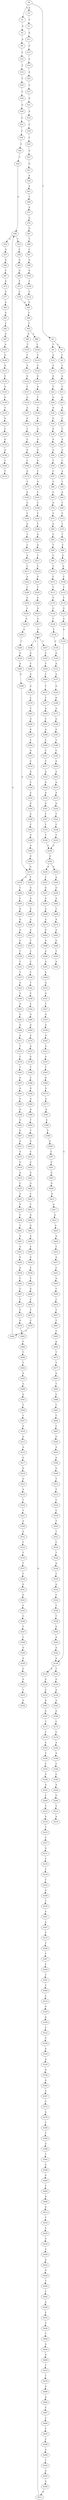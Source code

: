 strict digraph  {
	S0 -> S1 [ label = G ];
	S0 -> S2 [ label = T ];
	S0 -> S3 [ label = A ];
	S1 -> S4 [ label = C ];
	S2 -> S5 [ label = C ];
	S2 -> S6 [ label = T ];
	S3 -> S7 [ label = C ];
	S4 -> S8 [ label = A ];
	S5 -> S9 [ label = T ];
	S6 -> S10 [ label = A ];
	S7 -> S11 [ label = A ];
	S8 -> S12 [ label = C ];
	S9 -> S13 [ label = T ];
	S10 -> S14 [ label = T ];
	S11 -> S15 [ label = C ];
	S12 -> S16 [ label = T ];
	S13 -> S17 [ label = A ];
	S14 -> S18 [ label = G ];
	S15 -> S19 [ label = C ];
	S16 -> S20 [ label = T ];
	S17 -> S21 [ label = C ];
	S18 -> S22 [ label = T ];
	S19 -> S23 [ label = A ];
	S20 -> S24 [ label = C ];
	S21 -> S25 [ label = A ];
	S22 -> S26 [ label = G ];
	S23 -> S27 [ label = C ];
	S24 -> S28 [ label = G ];
	S25 -> S29 [ label = A ];
	S26 -> S30 [ label = G ];
	S27 -> S31 [ label = G ];
	S28 -> S32 [ label = C ];
	S29 -> S33 [ label = C ];
	S30 -> S34 [ label = G ];
	S31 -> S35 [ label = A ];
	S32 -> S36 [ label = T ];
	S33 -> S37 [ label = T ];
	S34 -> S38 [ label = A ];
	S35 -> S39 [ label = C ];
	S36 -> S40 [ label = C ];
	S37 -> S41 [ label = A ];
	S38 -> S42 [ label = A ];
	S39 -> S43 [ label = T ];
	S40 -> S44 [ label = T ];
	S41 -> S45 [ label = A ];
	S42 -> S46 [ label = G ];
	S43 -> S47 [ label = G ];
	S44 -> S48 [ label = G ];
	S45 -> S49 [ label = C ];
	S46 -> S50 [ label = T ];
	S47 -> S51 [ label = G ];
	S48 -> S52 [ label = A ];
	S48 -> S53 [ label = T ];
	S49 -> S54 [ label = A ];
	S50 -> S55 [ label = C ];
	S51 -> S56 [ label = A ];
	S52 -> S57 [ label = G ];
	S53 -> S58 [ label = C ];
	S54 -> S59 [ label = T ];
	S55 -> S60 [ label = C ];
	S56 -> S61 [ label = A ];
	S57 -> S62 [ label = G ];
	S58 -> S63 [ label = G ];
	S59 -> S64 [ label = A ];
	S60 -> S65 [ label = C ];
	S61 -> S66 [ label = T ];
	S62 -> S67 [ label = C ];
	S63 -> S68 [ label = G ];
	S64 -> S69 [ label = T ];
	S65 -> S70 [ label = A ];
	S66 -> S71 [ label = A ];
	S67 -> S72 [ label = G ];
	S68 -> S73 [ label = T ];
	S69 -> S74 [ label = T ];
	S70 -> S75 [ label = T ];
	S71 -> S76 [ label = G ];
	S72 -> S77 [ label = G ];
	S73 -> S78 [ label = C ];
	S74 -> S79 [ label = T ];
	S75 -> S80 [ label = G ];
	S76 -> S81 [ label = G ];
	S77 -> S82 [ label = A ];
	S78 -> S83 [ label = A ];
	S79 -> S84 [ label = T ];
	S80 -> S85 [ label = T ];
	S81 -> S86 [ label = T ];
	S82 -> S87 [ label = G ];
	S83 -> S88 [ label = C ];
	S84 -> S89 [ label = C ];
	S85 -> S90 [ label = T ];
	S86 -> S91 [ label = C ];
	S87 -> S92 [ label = C ];
	S88 -> S93 [ label = T ];
	S89 -> S94 [ label = G ];
	S90 -> S95 [ label = C ];
	S91 -> S96 [ label = G ];
	S92 -> S97 [ label = G ];
	S93 -> S98 [ label = T ];
	S93 -> S99 [ label = G ];
	S94 -> S100 [ label = A ];
	S95 -> S101 [ label = T ];
	S96 -> S102 [ label = G ];
	S97 -> S103 [ label = A ];
	S98 -> S104 [ label = C ];
	S99 -> S105 [ label = T ];
	S100 -> S106 [ label = C ];
	S101 -> S107 [ label = C ];
	S102 -> S108 [ label = T ];
	S103 -> S109 [ label = G ];
	S104 -> S110 [ label = T ];
	S105 -> S111 [ label = T ];
	S106 -> S112 [ label = T ];
	S107 -> S113 [ label = T ];
	S108 -> S114 [ label = C ];
	S109 -> S115 [ label = G ];
	S110 -> S116 [ label = C ];
	S111 -> S117 [ label = A ];
	S112 -> S118 [ label = T ];
	S113 -> S119 [ label = A ];
	S114 -> S83 [ label = A ];
	S115 -> S120 [ label = C ];
	S116 -> S121 [ label = G ];
	S117 -> S122 [ label = G ];
	S118 -> S123 [ label = G ];
	S119 -> S124 [ label = C ];
	S120 -> S125 [ label = G ];
	S121 -> S126 [ label = G ];
	S122 -> S127 [ label = C ];
	S123 -> S128 [ label = A ];
	S124 -> S129 [ label = T ];
	S125 -> S130 [ label = G ];
	S126 -> S131 [ label = C ];
	S127 -> S132 [ label = G ];
	S128 -> S133 [ label = A ];
	S129 -> S134 [ label = T ];
	S130 -> S135 [ label = T ];
	S131 -> S136 [ label = G ];
	S132 -> S137 [ label = A ];
	S133 -> S138 [ label = A ];
	S134 -> S139 [ label = C ];
	S135 -> S140 [ label = G ];
	S136 -> S141 [ label = G ];
	S137 -> S142 [ label = G ];
	S138 -> S143 [ label = A ];
	S138 -> S144 [ label = T ];
	S139 -> S145 [ label = G ];
	S140 -> S146 [ label = C ];
	S141 -> S147 [ label = G ];
	S142 -> S148 [ label = T ];
	S143 -> S149 [ label = A ];
	S144 -> S150 [ label = G ];
	S145 -> S151 [ label = A ];
	S146 -> S152 [ label = G ];
	S147 -> S153 [ label = G ];
	S148 -> S154 [ label = C ];
	S149 -> S155 [ label = A ];
	S150 -> S156 [ label = A ];
	S151 -> S157 [ label = A ];
	S152 -> S158 [ label = A ];
	S153 -> S159 [ label = G ];
	S154 -> S160 [ label = G ];
	S155 -> S161 [ label = G ];
	S156 -> S162 [ label = A ];
	S157 -> S163 [ label = G ];
	S158 -> S164 [ label = C ];
	S159 -> S165 [ label = G ];
	S160 -> S166 [ label = T ];
	S161 -> S167 [ label = G ];
	S162 -> S168 [ label = G ];
	S163 -> S169 [ label = G ];
	S164 -> S170 [ label = T ];
	S165 -> S171 [ label = T ];
	S166 -> S172 [ label = G ];
	S167 -> S173 [ label = T ];
	S168 -> S174 [ label = C ];
	S169 -> S175 [ label = A ];
	S171 -> S176 [ label = G ];
	S172 -> S177 [ label = T ];
	S173 -> S178 [ label = C ];
	S174 -> S179 [ label = C ];
	S175 -> S180 [ label = G ];
	S176 -> S181 [ label = T ];
	S177 -> S182 [ label = G ];
	S178 -> S183 [ label = C ];
	S179 -> S184 [ label = A ];
	S180 -> S185 [ label = G ];
	S181 -> S186 [ label = C ];
	S182 -> S187 [ label = C ];
	S183 -> S188 [ label = C ];
	S184 -> S189 [ label = A ];
	S185 -> S190 [ label = T ];
	S186 -> S191 [ label = T ];
	S187 -> S192 [ label = C ];
	S188 -> S193 [ label = C ];
	S189 -> S194 [ label = C ];
	S190 -> S195 [ label = C ];
	S191 -> S196 [ label = T ];
	S192 -> S197 [ label = G ];
	S193 -> S198 [ label = A ];
	S194 -> S199 [ label = C ];
	S195 -> S200 [ label = A ];
	S196 -> S201 [ label = G ];
	S197 -> S202 [ label = T ];
	S198 -> S203 [ label = G ];
	S199 -> S204 [ label = A ];
	S200 -> S205 [ label = A ];
	S201 -> S206 [ label = G ];
	S202 -> S207 [ label = C ];
	S203 -> S208 [ label = T ];
	S204 -> S209 [ label = G ];
	S205 -> S210 [ label = A ];
	S206 -> S211 [ label = T ];
	S207 -> S212 [ label = A ];
	S208 -> S213 [ label = C ];
	S209 -> S214 [ label = T ];
	S210 -> S215 [ label = A ];
	S211 -> S216 [ label = C ];
	S212 -> S217 [ label = C ];
	S213 -> S218 [ label = A ];
	S214 -> S219 [ label = A ];
	S215 -> S220 [ label = G ];
	S216 -> S221 [ label = G ];
	S217 -> S222 [ label = A ];
	S218 -> S223 [ label = T ];
	S220 -> S224 [ label = T ];
	S221 -> S225 [ label = T ];
	S222 -> S226 [ label = C ];
	S223 -> S227 [ label = C ];
	S224 -> S228 [ label = C ];
	S225 -> S229 [ label = G ];
	S226 -> S230 [ label = G ];
	S227 -> S231 [ label = A ];
	S228 -> S232 [ label = T ];
	S229 -> S233 [ label = G ];
	S230 -> S234 [ label = C ];
	S231 -> S235 [ label = C ];
	S232 -> S236 [ label = C ];
	S233 -> S237 [ label = G ];
	S234 -> S238 [ label = G ];
	S235 -> S239 [ label = C ];
	S236 -> S240 [ label = G ];
	S237 -> S241 [ label = G ];
	S238 -> S242 [ label = A ];
	S239 -> S243 [ label = T ];
	S240 -> S244 [ label = G ];
	S240 -> S245 [ label = A ];
	S241 -> S246 [ label = A ];
	S241 -> S247 [ label = T ];
	S242 -> S248 [ label = C ];
	S243 -> S249 [ label = G ];
	S244 -> S250 [ label = A ];
	S245 -> S251 [ label = C ];
	S246 -> S252 [ label = G ];
	S247 -> S253 [ label = T ];
	S248 -> S254 [ label = G ];
	S249 -> S255 [ label = T ];
	S250 -> S256 [ label = G ];
	S251 -> S257 [ label = G ];
	S252 -> S258 [ label = C ];
	S253 -> S259 [ label = T ];
	S254 -> S260 [ label = A ];
	S255 -> S261 [ label = A ];
	S256 -> S262 [ label = A ];
	S257 -> S263 [ label = A ];
	S258 -> S264 [ label = G ];
	S259 -> S265 [ label = T ];
	S260 -> S266 [ label = G ];
	S261 -> S267 [ label = A ];
	S262 -> S268 [ label = T ];
	S263 -> S269 [ label = A ];
	S264 -> S270 [ label = A ];
	S265 -> S271 [ label = T ];
	S266 -> S272 [ label = G ];
	S267 -> S273 [ label = T ];
	S268 -> S274 [ label = A ];
	S269 -> S275 [ label = A ];
	S270 -> S276 [ label = C ];
	S271 -> S277 [ label = T ];
	S272 -> S278 [ label = T ];
	S272 -> S279 [ label = G ];
	S273 -> S280 [ label = T ];
	S274 -> S281 [ label = A ];
	S275 -> S282 [ label = G ];
	S276 -> S283 [ label = C ];
	S277 -> S284 [ label = A ];
	S278 -> S285 [ label = G ];
	S279 -> S286 [ label = T ];
	S280 -> S287 [ label = T ];
	S281 -> S288 [ label = G ];
	S282 -> S289 [ label = A ];
	S283 -> S290 [ label = G ];
	S284 -> S291 [ label = C ];
	S285 -> S292 [ label = G ];
	S286 -> S293 [ label = C ];
	S287 -> S294 [ label = C ];
	S288 -> S295 [ label = T ];
	S289 -> S296 [ label = A ];
	S290 -> S297 [ label = G ];
	S291 -> S298 [ label = A ];
	S292 -> S299 [ label = G ];
	S293 -> S300 [ label = G ];
	S294 -> S301 [ label = T ];
	S295 -> S302 [ label = A ];
	S296 -> S303 [ label = A ];
	S297 -> S304 [ label = C ];
	S298 -> S305 [ label = C ];
	S299 -> S306 [ label = A ];
	S300 -> S307 [ label = G ];
	S301 -> S308 [ label = T ];
	S303 -> S309 [ label = A ];
	S304 -> S310 [ label = G ];
	S305 -> S311 [ label = C ];
	S306 -> S312 [ label = G ];
	S307 -> S313 [ label = G ];
	S308 -> S314 [ label = C ];
	S309 -> S315 [ label = A ];
	S310 -> S316 [ label = C ];
	S311 -> S317 [ label = T ];
	S312 -> S318 [ label = T ];
	S313 -> S319 [ label = G ];
	S314 -> S320 [ label = A ];
	S315 -> S321 [ label = G ];
	S316 -> S322 [ label = G ];
	S317 -> S323 [ label = A ];
	S318 -> S324 [ label = C ];
	S319 -> S325 [ label = T ];
	S320 -> S326 [ label = A ];
	S321 -> S327 [ label = T ];
	S322 -> S328 [ label = C ];
	S323 -> S329 [ label = A ];
	S324 -> S330 [ label = C ];
	S325 -> S331 [ label = T ];
	S326 -> S332 [ label = C ];
	S327 -> S333 [ label = G ];
	S328 -> S334 [ label = C ];
	S329 -> S335 [ label = A ];
	S330 -> S336 [ label = C ];
	S331 -> S337 [ label = T ];
	S332 -> S338 [ label = C ];
	S333 -> S339 [ label = G ];
	S334 -> S340 [ label = G ];
	S335 -> S341 [ label = G ];
	S336 -> S342 [ label = T ];
	S337 -> S343 [ label = G ];
	S338 -> S344 [ label = A ];
	S339 -> S345 [ label = G ];
	S340 -> S346 [ label = A ];
	S341 -> S347 [ label = T ];
	S342 -> S348 [ label = C ];
	S343 -> S349 [ label = T ];
	S344 -> S350 [ label = A ];
	S345 -> S351 [ label = A ];
	S346 -> S352 [ label = C ];
	S347 -> S353 [ label = C ];
	S348 -> S354 [ label = C ];
	S349 -> S355 [ label = G ];
	S350 -> S356 [ label = G ];
	S351 -> S357 [ label = A ];
	S352 -> S358 [ label = G ];
	S353 -> S359 [ label = T ];
	S354 -> S360 [ label = G ];
	S355 -> S361 [ label = A ];
	S356 -> S362 [ label = G ];
	S357 -> S363 [ label = T ];
	S358 -> S364 [ label = A ];
	S359 -> S236 [ label = C ];
	S360 -> S365 [ label = G ];
	S361 -> S366 [ label = G ];
	S362 -> S367 [ label = A ];
	S363 -> S368 [ label = G ];
	S364 -> S369 [ label = G ];
	S365 -> S370 [ label = A ];
	S366 -> S371 [ label = G ];
	S367 -> S372 [ label = C ];
	S368 -> S373 [ label = A ];
	S369 -> S272 [ label = G ];
	S370 -> S374 [ label = A ];
	S371 -> S375 [ label = T ];
	S372 -> S376 [ label = A ];
	S373 -> S377 [ label = A ];
	S374 -> S378 [ label = G ];
	S375 -> S379 [ label = C ];
	S376 -> S380 [ label = C ];
	S377 -> S381 [ label = A ];
	S378 -> S382 [ label = T ];
	S379 -> S383 [ label = T ];
	S380 -> S384 [ label = T ];
	S381 -> S385 [ label = A ];
	S382 -> S386 [ label = C ];
	S383 -> S387 [ label = G ];
	S384 -> S388 [ label = A ];
	S385 -> S389 [ label = T ];
	S386 -> S390 [ label = G ];
	S387 -> S391 [ label = A ];
	S388 -> S392 [ label = T ];
	S389 -> S393 [ label = A ];
	S390 -> S394 [ label = A ];
	S391 -> S395 [ label = G ];
	S392 -> S396 [ label = G ];
	S393 -> S397 [ label = C ];
	S394 -> S398 [ label = G ];
	S395 -> S399 [ label = G ];
	S396 -> S400 [ label = G ];
	S397 -> S401 [ label = T ];
	S398 -> S402 [ label = T ];
	S399 -> S403 [ label = G ];
	S400 -> S404 [ label = T ];
	S401 -> S405 [ label = G ];
	S402 -> S406 [ label = T ];
	S403 -> S407 [ label = G ];
	S404 -> S408 [ label = A ];
	S405 -> S409 [ label = G ];
	S406 -> S410 [ label = G ];
	S407 -> S411 [ label = A ];
	S408 -> S412 [ label = G ];
	S409 -> S413 [ label = G ];
	S410 -> S414 [ label = C ];
	S411 -> S415 [ label = A ];
	S412 -> S416 [ label = T ];
	S413 -> S417 [ label = A ];
	S414 -> S418 [ label = C ];
	S415 -> S419 [ label = G ];
	S416 -> S420 [ label = A ];
	S417 -> S421 [ label = A ];
	S418 -> S422 [ label = G ];
	S419 -> S423 [ label = A ];
	S420 -> S424 [ label = A ];
	S421 -> S425 [ label = A ];
	S422 -> S426 [ label = G ];
	S423 -> S427 [ label = C ];
	S424 -> S428 [ label = A ];
	S425 -> S429 [ label = A ];
	S426 -> S430 [ label = C ];
	S427 -> S431 [ label = A ];
	S428 -> S432 [ label = A ];
	S429 -> S433 [ label = C ];
	S430 -> S434 [ label = T ];
	S431 -> S435 [ label = G ];
	S432 -> S436 [ label = G ];
	S433 -> S437 [ label = A ];
	S434 -> S438 [ label = G ];
	S435 -> S439 [ label = C ];
	S436 -> S440 [ label = T ];
	S437 -> S441 [ label = C ];
	S438 -> S442 [ label = G ];
	S439 -> S443 [ label = T ];
	S440 -> S444 [ label = T ];
	S441 -> S445 [ label = A ];
	S442 -> S446 [ label = A ];
	S443 -> S447 [ label = G ];
	S444 -> S448 [ label = A ];
	S445 -> S449 [ label = C ];
	S446 -> S450 [ label = C ];
	S447 -> S451 [ label = A ];
	S448 -> S452 [ label = C ];
	S449 -> S453 [ label = C ];
	S450 -> S454 [ label = G ];
	S451 -> S455 [ label = G ];
	S452 -> S456 [ label = C ];
	S453 -> S457 [ label = T ];
	S454 -> S458 [ label = T ];
	S455 -> S459 [ label = A ];
	S456 -> S460 [ label = T ];
	S457 -> S461 [ label = T ];
	S458 -> S462 [ label = C ];
	S459 -> S463 [ label = C ];
	S460 -> S464 [ label = G ];
	S461 -> S465 [ label = T ];
	S462 -> S466 [ label = G ];
	S463 -> S467 [ label = C ];
	S464 -> S468 [ label = G ];
	S465 -> S469 [ label = A ];
	S466 -> S470 [ label = C ];
	S467 -> S471 [ label = C ];
	S468 -> S472 [ label = T ];
	S469 -> S473 [ label = T ];
	S470 -> S474 [ label = T ];
	S471 -> S475 [ label = C ];
	S472 -> S476 [ label = T ];
	S473 -> S477 [ label = T ];
	S474 -> S478 [ label = C ];
	S475 -> S479 [ label = G ];
	S476 -> S480 [ label = A ];
	S477 -> S481 [ label = G ];
	S478 -> S482 [ label = T ];
	S479 -> S483 [ label = T ];
	S480 -> S484 [ label = A ];
	S481 -> S485 [ label = T ];
	S482 -> S48 [ label = G ];
	S483 -> S486 [ label = C ];
	S484 -> S487 [ label = C ];
	S485 -> S488 [ label = C ];
	S486 -> S489 [ label = T ];
	S487 -> S490 [ label = C ];
	S488 -> S491 [ label = C ];
	S489 -> S492 [ label = T ];
	S490 -> S493 [ label = T ];
	S491 -> S494 [ label = C ];
	S492 -> S495 [ label = A ];
	S493 -> S496 [ label = C ];
	S494 -> S497 [ label = C ];
	S495 -> S498 [ label = A ];
	S496 -> S499 [ label = G ];
	S497 -> S500 [ label = G ];
	S498 -> S501 [ label = G ];
	S499 -> S502 [ label = T ];
	S500 -> S503 [ label = A ];
	S501 -> S504 [ label = T ];
	S502 -> S505 [ label = G ];
	S503 -> S506 [ label = G ];
	S504 -> S507 [ label = C ];
	S505 -> S508 [ label = G ];
	S506 -> S509 [ label = G ];
	S507 -> S510 [ label = G ];
	S508 -> S511 [ label = G ];
	S509 -> S512 [ label = T ];
	S510 -> S513 [ label = G ];
	S511 -> S241 [ label = G ];
	S512 -> S514 [ label = T ];
	S513 -> S515 [ label = A ];
	S514 -> S516 [ label = C ];
	S515 -> S517 [ label = G ];
	S516 -> S518 [ label = C ];
	S517 -> S519 [ label = G ];
	S518 -> S520 [ label = T ];
	S519 -> S521 [ label = G ];
	S520 -> S522 [ label = T ];
	S521 -> S523 [ label = A ];
	S522 -> S524 [ label = C ];
	S523 -> S525 [ label = T ];
	S524 -> S526 [ label = T ];
	S525 -> S527 [ label = T ];
	S526 -> S528 [ label = A ];
	S527 -> S529 [ label = A ];
	S528 -> S530 [ label = T ];
	S529 -> S531 [ label = A ];
	S530 -> S532 [ label = A ];
	S531 -> S533 [ label = C ];
	S532 -> S534 [ label = C ];
	S533 -> S535 [ label = T ];
	S534 -> S536 [ label = T ];
	S535 -> S537 [ label = T ];
	S536 -> S538 [ label = T ];
	S537 -> S539 [ label = T ];
	S538 -> S540 [ label = G ];
	S539 -> S541 [ label = G ];
	S540 -> S542 [ label = A ];
	S541 -> S543 [ label = G ];
	S542 -> S544 [ label = A ];
	S543 -> S545 [ label = C ];
	S544 -> S138 [ label = A ];
	S545 -> S546 [ label = C ];
	S546 -> S547 [ label = T ];
	S547 -> S548 [ label = C ];
	S548 -> S549 [ label = G ];
	S549 -> S550 [ label = A ];
	S550 -> S551 [ label = C ];
	S551 -> S552 [ label = G ];
	S552 -> S553 [ label = T ];
	S553 -> S554 [ label = A ];
}
